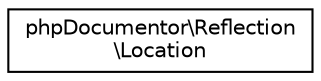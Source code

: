 digraph "Graphical Class Hierarchy"
{
  edge [fontname="Helvetica",fontsize="10",labelfontname="Helvetica",labelfontsize="10"];
  node [fontname="Helvetica",fontsize="10",shape=record];
  rankdir="LR";
  Node0 [label="phpDocumentor\\Reflection\l\\Location",height=0.2,width=0.4,color="black", fillcolor="white", style="filled",URL="$classphpDocumentor_1_1Reflection_1_1Location.html"];
}
